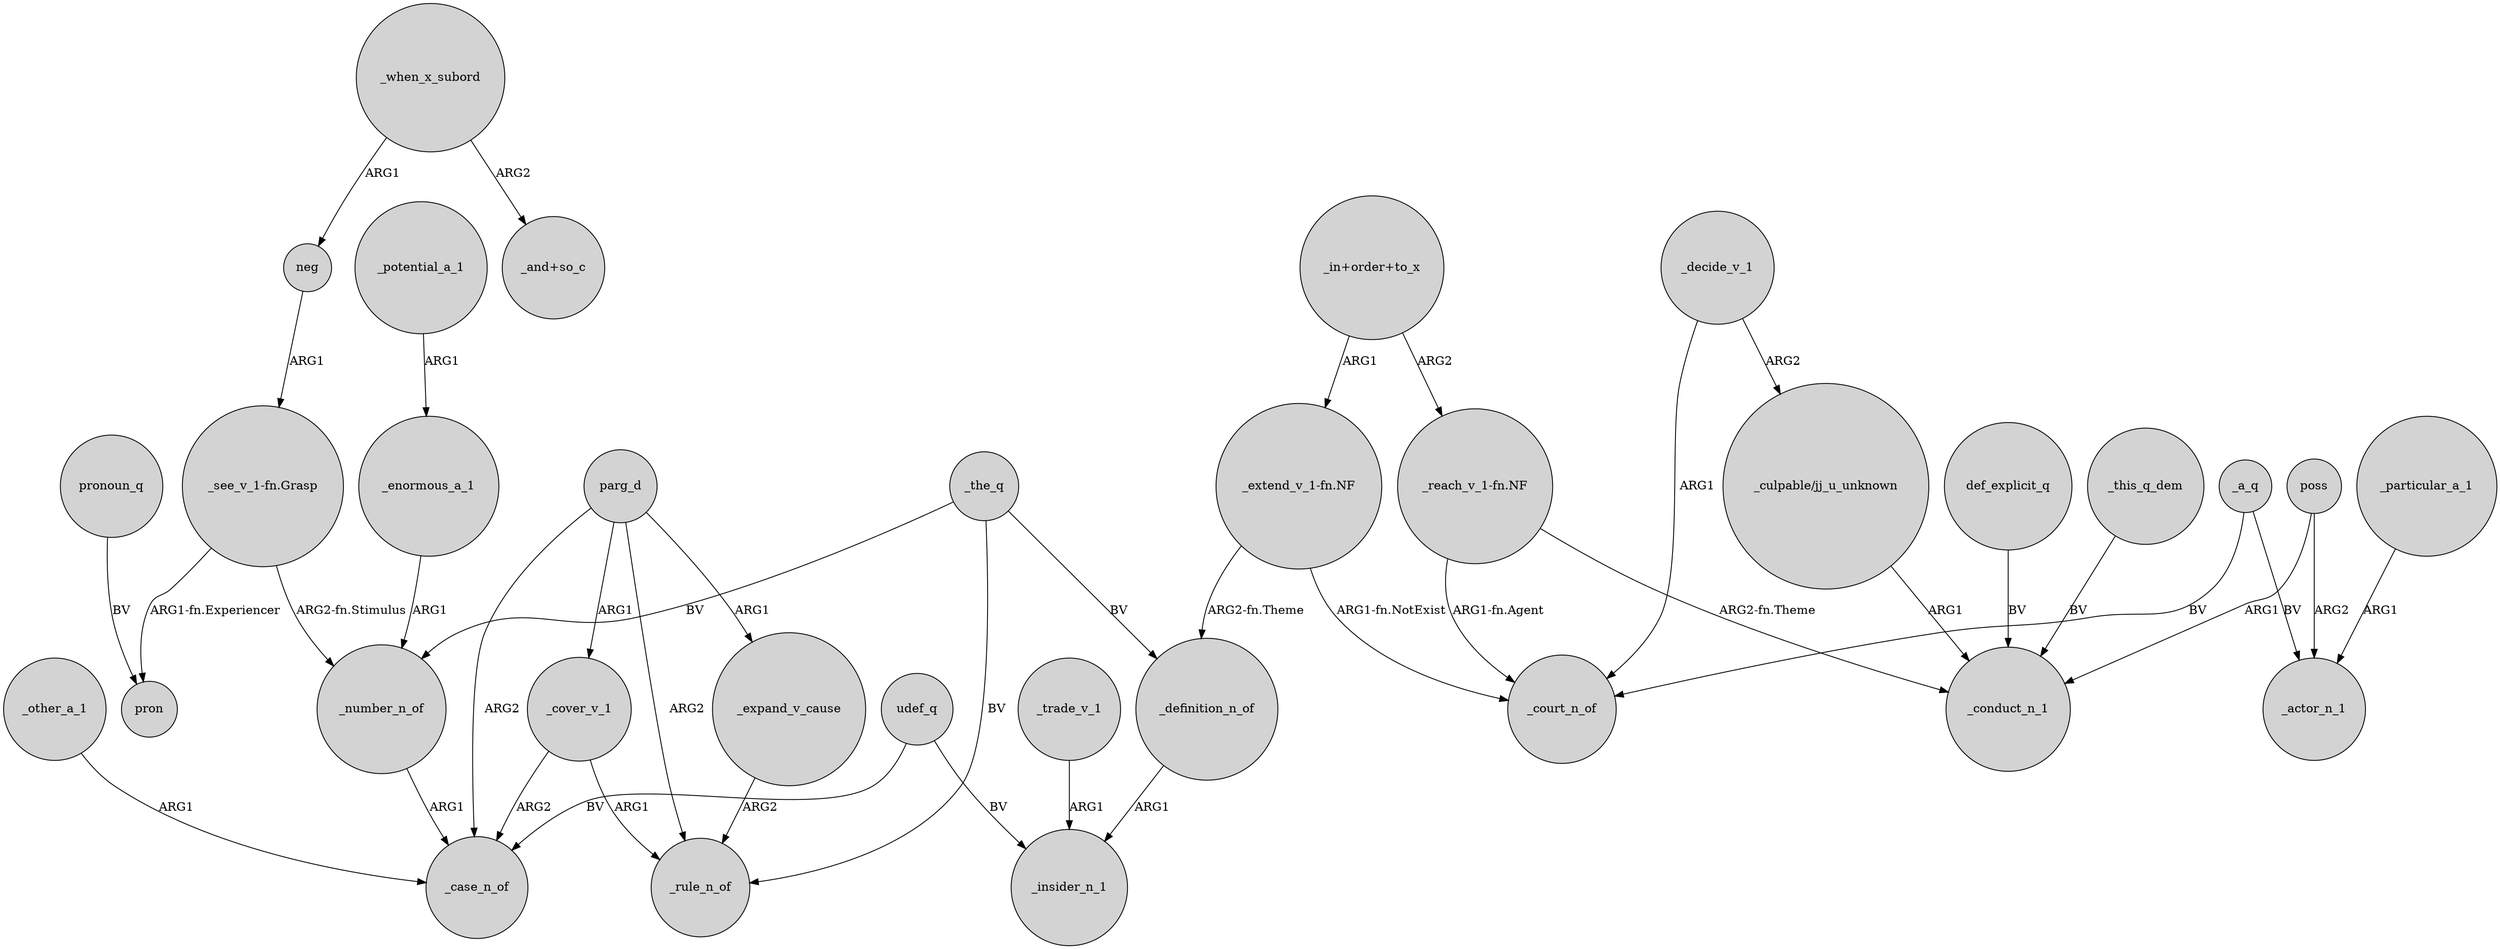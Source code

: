 digraph {
	node [shape=circle style=filled]
	_other_a_1 -> _case_n_of [label=ARG1]
	"_extend_v_1-fn.NF" -> _court_n_of [label="ARG1-fn.NotExist"]
	_decide_v_1 -> "_culpable/jj_u_unknown" [label=ARG2]
	"_reach_v_1-fn.NF" -> _court_n_of [label="ARG1-fn.Agent"]
	_trade_v_1 -> _insider_n_1 [label=ARG1]
	_particular_a_1 -> _actor_n_1 [label=ARG1]
	_cover_v_1 -> _rule_n_of [label=ARG1]
	_expand_v_cause -> _rule_n_of [label=ARG2]
	neg -> "_see_v_1-fn.Grasp" [label=ARG1]
	_the_q -> _number_n_of [label=BV]
	poss -> _conduct_n_1 [label=ARG1]
	poss -> _actor_n_1 [label=ARG2]
	"_extend_v_1-fn.NF" -> _definition_n_of [label="ARG2-fn.Theme"]
	udef_q -> _insider_n_1 [label=BV]
	_potential_a_1 -> _enormous_a_1 [label=ARG1]
	_cover_v_1 -> _case_n_of [label=ARG2]
	_when_x_subord -> "_and+so_c" [label=ARG2]
	parg_d -> _rule_n_of [label=ARG2]
	"_in+order+to_x" -> "_reach_v_1-fn.NF" [label=ARG2]
	parg_d -> _case_n_of [label=ARG2]
	pronoun_q -> pron [label=BV]
	_number_n_of -> _case_n_of [label=ARG1]
	"_culpable/jj_u_unknown" -> _conduct_n_1 [label=ARG1]
	_definition_n_of -> _insider_n_1 [label=ARG1]
	"_in+order+to_x" -> "_extend_v_1-fn.NF" [label=ARG1]
	def_explicit_q -> _conduct_n_1 [label=BV]
	parg_d -> _expand_v_cause [label=ARG1]
	_a_q -> _court_n_of [label=BV]
	_the_q -> _rule_n_of [label=BV]
	_this_q_dem -> _conduct_n_1 [label=BV]
	"_see_v_1-fn.Grasp" -> pron [label="ARG1-fn.Experiencer"]
	_the_q -> _definition_n_of [label=BV]
	_decide_v_1 -> _court_n_of [label=ARG1]
	udef_q -> _case_n_of [label=BV]
	_a_q -> _actor_n_1 [label=BV]
	"_reach_v_1-fn.NF" -> _conduct_n_1 [label="ARG2-fn.Theme"]
	_when_x_subord -> neg [label=ARG1]
	parg_d -> _cover_v_1 [label=ARG1]
	"_see_v_1-fn.Grasp" -> _number_n_of [label="ARG2-fn.Stimulus"]
	_enormous_a_1 -> _number_n_of [label=ARG1]
}
